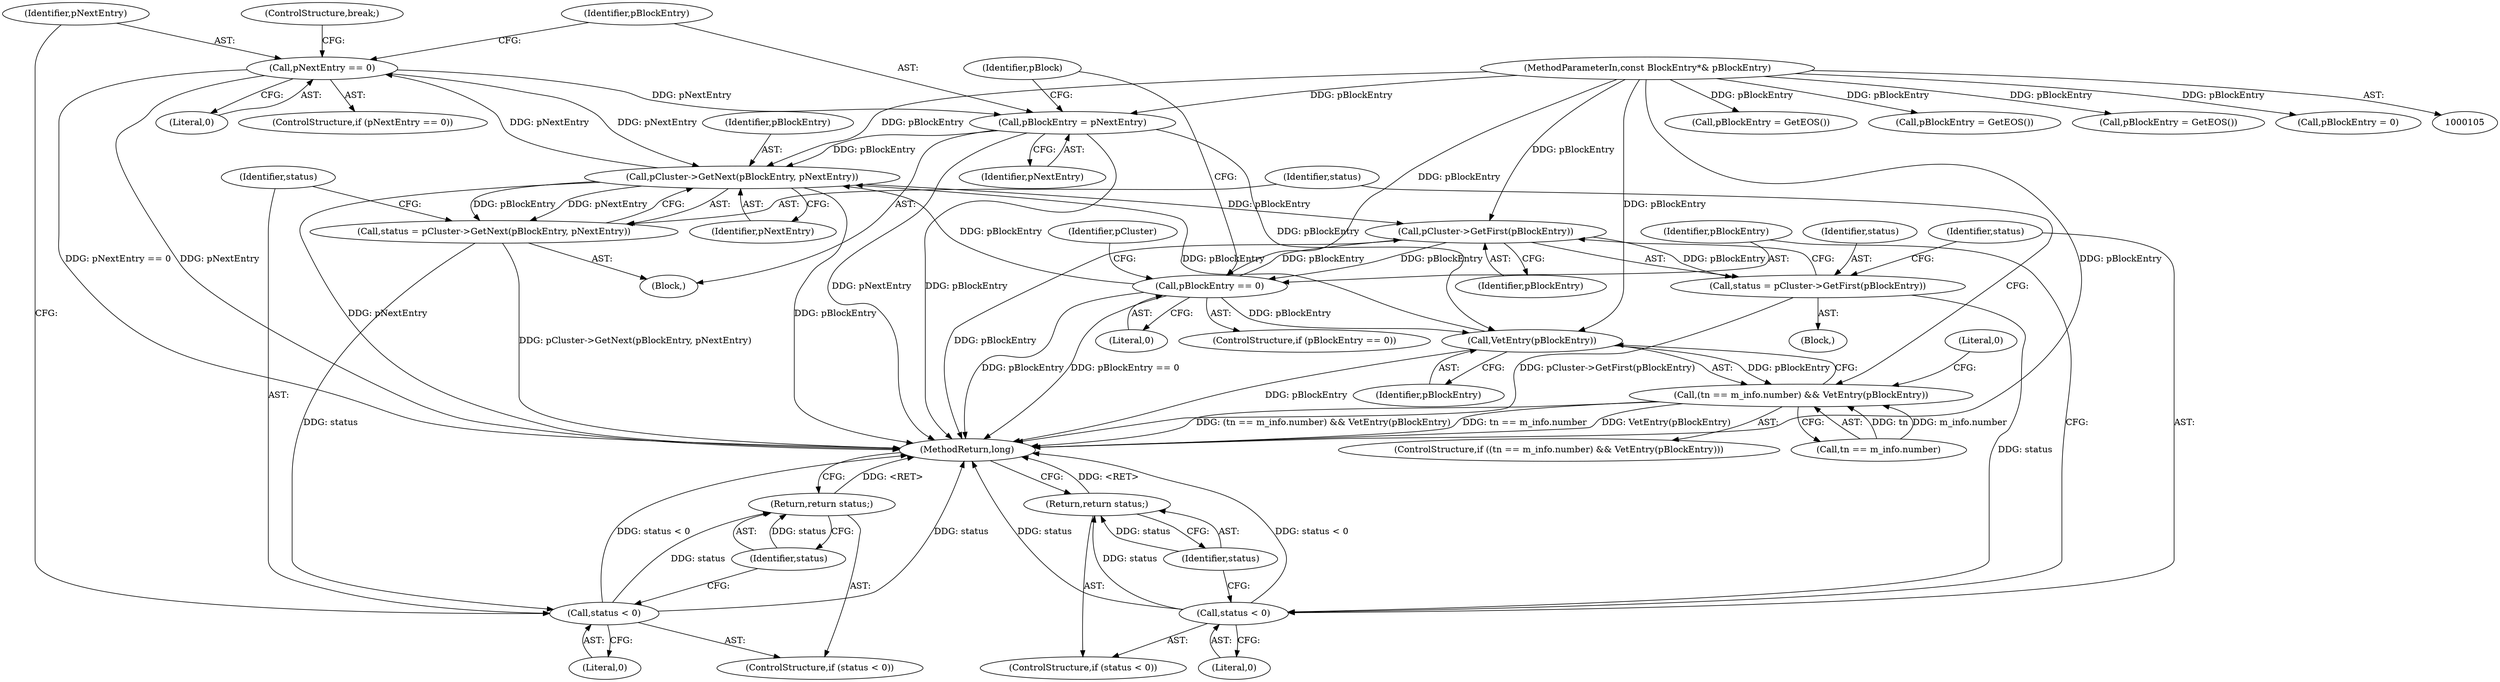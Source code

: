 digraph "0_Android_cc274e2abe8b2a6698a5c47d8aa4bb45f1f9538d_17@pointer" {
"1000202" [label="(Call,pNextEntry == 0)"];
"1000192" [label="(Call,pCluster->GetNext(pBlockEntry, pNextEntry))"];
"1000158" [label="(Call,pBlockEntry == 0)"];
"1000149" [label="(Call,pCluster->GetFirst(pBlockEntry))"];
"1000106" [label="(MethodParameterIn,const BlockEntry*& pBlockEntry)"];
"1000185" [label="(Call,VetEntry(pBlockEntry))"];
"1000206" [label="(Call,pBlockEntry = pNextEntry)"];
"1000202" [label="(Call,pNextEntry == 0)"];
"1000147" [label="(Call,status = pCluster->GetFirst(pBlockEntry))"];
"1000152" [label="(Call,status < 0)"];
"1000155" [label="(Return,return status;)"];
"1000179" [label="(Call,(tn == m_info.number) && VetEntry(pBlockEntry))"];
"1000190" [label="(Call,status = pCluster->GetNext(pBlockEntry, pNextEntry))"];
"1000196" [label="(Call,status < 0)"];
"1000199" [label="(Return,return status;)"];
"1000123" [label="(Call,pBlockEntry = GetEOS())"];
"1000203" [label="(Identifier,pNextEntry)"];
"1000192" [label="(Call,pCluster->GetNext(pBlockEntry, pNextEntry))"];
"1000185" [label="(Call,VetEntry(pBlockEntry))"];
"1000193" [label="(Identifier,pBlockEntry)"];
"1000186" [label="(Identifier,pBlockEntry)"];
"1000170" [label="(Identifier,pBlock)"];
"1000150" [label="(Identifier,pBlockEntry)"];
"1000199" [label="(Return,return status;)"];
"1000155" [label="(Return,return status;)"];
"1000206" [label="(Call,pBlockEntry = pNextEntry)"];
"1000197" [label="(Identifier,status)"];
"1000163" [label="(Identifier,pCluster)"];
"1000168" [label="(Block,)"];
"1000204" [label="(Literal,0)"];
"1000136" [label="(Call,pBlockEntry = GetEOS())"];
"1000147" [label="(Call,status = pCluster->GetFirst(pBlockEntry))"];
"1000152" [label="(Call,status < 0)"];
"1000180" [label="(Call,tn == m_info.number)"];
"1000190" [label="(Call,status = pCluster->GetNext(pBlockEntry, pNextEntry))"];
"1000194" [label="(Identifier,pNextEntry)"];
"1000159" [label="(Identifier,pBlockEntry)"];
"1000148" [label="(Identifier,status)"];
"1000198" [label="(Literal,0)"];
"1000117" [label="(Block,)"];
"1000195" [label="(ControlStructure,if (status < 0))"];
"1000178" [label="(ControlStructure,if ((tn == m_info.number) && VetEntry(pBlockEntry)))"];
"1000196" [label="(Call,status < 0)"];
"1000220" [label="(Call,pBlockEntry = GetEOS())"];
"1000225" [label="(MethodReturn,long)"];
"1000157" [label="(ControlStructure,if (pBlockEntry == 0))"];
"1000208" [label="(Identifier,pNextEntry)"];
"1000188" [label="(Literal,0)"];
"1000158" [label="(Call,pBlockEntry == 0)"];
"1000106" [label="(MethodParameterIn,const BlockEntry*& pBlockEntry)"];
"1000153" [label="(Identifier,status)"];
"1000191" [label="(Identifier,status)"];
"1000156" [label="(Identifier,status)"];
"1000207" [label="(Identifier,pBlockEntry)"];
"1000149" [label="(Call,pCluster->GetFirst(pBlockEntry))"];
"1000179" [label="(Call,(tn == m_info.number) && VetEntry(pBlockEntry))"];
"1000151" [label="(ControlStructure,if (status < 0))"];
"1000205" [label="(ControlStructure,break;)"];
"1000141" [label="(Call,pBlockEntry = 0)"];
"1000202" [label="(Call,pNextEntry == 0)"];
"1000201" [label="(ControlStructure,if (pNextEntry == 0))"];
"1000154" [label="(Literal,0)"];
"1000160" [label="(Literal,0)"];
"1000200" [label="(Identifier,status)"];
"1000202" -> "1000201"  [label="AST: "];
"1000202" -> "1000204"  [label="CFG: "];
"1000203" -> "1000202"  [label="AST: "];
"1000204" -> "1000202"  [label="AST: "];
"1000205" -> "1000202"  [label="CFG: "];
"1000207" -> "1000202"  [label="CFG: "];
"1000202" -> "1000225"  [label="DDG: pNextEntry"];
"1000202" -> "1000225"  [label="DDG: pNextEntry == 0"];
"1000202" -> "1000192"  [label="DDG: pNextEntry"];
"1000192" -> "1000202"  [label="DDG: pNextEntry"];
"1000202" -> "1000206"  [label="DDG: pNextEntry"];
"1000192" -> "1000190"  [label="AST: "];
"1000192" -> "1000194"  [label="CFG: "];
"1000193" -> "1000192"  [label="AST: "];
"1000194" -> "1000192"  [label="AST: "];
"1000190" -> "1000192"  [label="CFG: "];
"1000192" -> "1000225"  [label="DDG: pNextEntry"];
"1000192" -> "1000225"  [label="DDG: pBlockEntry"];
"1000192" -> "1000149"  [label="DDG: pBlockEntry"];
"1000192" -> "1000190"  [label="DDG: pBlockEntry"];
"1000192" -> "1000190"  [label="DDG: pNextEntry"];
"1000158" -> "1000192"  [label="DDG: pBlockEntry"];
"1000185" -> "1000192"  [label="DDG: pBlockEntry"];
"1000206" -> "1000192"  [label="DDG: pBlockEntry"];
"1000106" -> "1000192"  [label="DDG: pBlockEntry"];
"1000158" -> "1000157"  [label="AST: "];
"1000158" -> "1000160"  [label="CFG: "];
"1000159" -> "1000158"  [label="AST: "];
"1000160" -> "1000158"  [label="AST: "];
"1000163" -> "1000158"  [label="CFG: "];
"1000170" -> "1000158"  [label="CFG: "];
"1000158" -> "1000225"  [label="DDG: pBlockEntry"];
"1000158" -> "1000225"  [label="DDG: pBlockEntry == 0"];
"1000158" -> "1000149"  [label="DDG: pBlockEntry"];
"1000149" -> "1000158"  [label="DDG: pBlockEntry"];
"1000106" -> "1000158"  [label="DDG: pBlockEntry"];
"1000158" -> "1000185"  [label="DDG: pBlockEntry"];
"1000149" -> "1000147"  [label="AST: "];
"1000149" -> "1000150"  [label="CFG: "];
"1000150" -> "1000149"  [label="AST: "];
"1000147" -> "1000149"  [label="CFG: "];
"1000149" -> "1000225"  [label="DDG: pBlockEntry"];
"1000149" -> "1000147"  [label="DDG: pBlockEntry"];
"1000106" -> "1000149"  [label="DDG: pBlockEntry"];
"1000106" -> "1000105"  [label="AST: "];
"1000106" -> "1000225"  [label="DDG: pBlockEntry"];
"1000106" -> "1000123"  [label="DDG: pBlockEntry"];
"1000106" -> "1000136"  [label="DDG: pBlockEntry"];
"1000106" -> "1000141"  [label="DDG: pBlockEntry"];
"1000106" -> "1000185"  [label="DDG: pBlockEntry"];
"1000106" -> "1000206"  [label="DDG: pBlockEntry"];
"1000106" -> "1000220"  [label="DDG: pBlockEntry"];
"1000185" -> "1000179"  [label="AST: "];
"1000185" -> "1000186"  [label="CFG: "];
"1000186" -> "1000185"  [label="AST: "];
"1000179" -> "1000185"  [label="CFG: "];
"1000185" -> "1000225"  [label="DDG: pBlockEntry"];
"1000185" -> "1000179"  [label="DDG: pBlockEntry"];
"1000206" -> "1000185"  [label="DDG: pBlockEntry"];
"1000206" -> "1000168"  [label="AST: "];
"1000206" -> "1000208"  [label="CFG: "];
"1000207" -> "1000206"  [label="AST: "];
"1000208" -> "1000206"  [label="AST: "];
"1000170" -> "1000206"  [label="CFG: "];
"1000206" -> "1000225"  [label="DDG: pNextEntry"];
"1000206" -> "1000225"  [label="DDG: pBlockEntry"];
"1000147" -> "1000117"  [label="AST: "];
"1000148" -> "1000147"  [label="AST: "];
"1000153" -> "1000147"  [label="CFG: "];
"1000147" -> "1000225"  [label="DDG: pCluster->GetFirst(pBlockEntry)"];
"1000147" -> "1000152"  [label="DDG: status"];
"1000152" -> "1000151"  [label="AST: "];
"1000152" -> "1000154"  [label="CFG: "];
"1000153" -> "1000152"  [label="AST: "];
"1000154" -> "1000152"  [label="AST: "];
"1000156" -> "1000152"  [label="CFG: "];
"1000159" -> "1000152"  [label="CFG: "];
"1000152" -> "1000225"  [label="DDG: status < 0"];
"1000152" -> "1000225"  [label="DDG: status"];
"1000152" -> "1000155"  [label="DDG: status"];
"1000155" -> "1000151"  [label="AST: "];
"1000155" -> "1000156"  [label="CFG: "];
"1000156" -> "1000155"  [label="AST: "];
"1000225" -> "1000155"  [label="CFG: "];
"1000155" -> "1000225"  [label="DDG: <RET>"];
"1000156" -> "1000155"  [label="DDG: status"];
"1000179" -> "1000178"  [label="AST: "];
"1000179" -> "1000180"  [label="CFG: "];
"1000180" -> "1000179"  [label="AST: "];
"1000188" -> "1000179"  [label="CFG: "];
"1000191" -> "1000179"  [label="CFG: "];
"1000179" -> "1000225"  [label="DDG: VetEntry(pBlockEntry)"];
"1000179" -> "1000225"  [label="DDG: (tn == m_info.number) && VetEntry(pBlockEntry)"];
"1000179" -> "1000225"  [label="DDG: tn == m_info.number"];
"1000180" -> "1000179"  [label="DDG: tn"];
"1000180" -> "1000179"  [label="DDG: m_info.number"];
"1000190" -> "1000168"  [label="AST: "];
"1000191" -> "1000190"  [label="AST: "];
"1000197" -> "1000190"  [label="CFG: "];
"1000190" -> "1000225"  [label="DDG: pCluster->GetNext(pBlockEntry, pNextEntry)"];
"1000190" -> "1000196"  [label="DDG: status"];
"1000196" -> "1000195"  [label="AST: "];
"1000196" -> "1000198"  [label="CFG: "];
"1000197" -> "1000196"  [label="AST: "];
"1000198" -> "1000196"  [label="AST: "];
"1000200" -> "1000196"  [label="CFG: "];
"1000203" -> "1000196"  [label="CFG: "];
"1000196" -> "1000225"  [label="DDG: status"];
"1000196" -> "1000225"  [label="DDG: status < 0"];
"1000196" -> "1000199"  [label="DDG: status"];
"1000199" -> "1000195"  [label="AST: "];
"1000199" -> "1000200"  [label="CFG: "];
"1000200" -> "1000199"  [label="AST: "];
"1000225" -> "1000199"  [label="CFG: "];
"1000199" -> "1000225"  [label="DDG: <RET>"];
"1000200" -> "1000199"  [label="DDG: status"];
}
